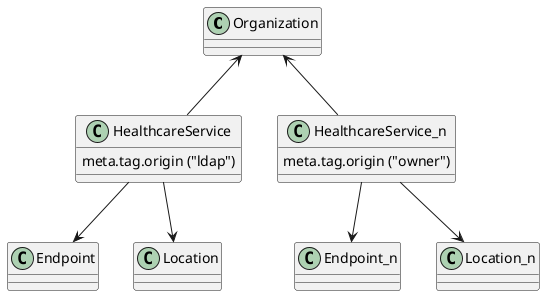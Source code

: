 @startuml
 
class Organization {

}
 
class HealthcareService {
  {field} meta.tag.origin ("ldap")
}

class HealthcareService_n {
  {field} meta.tag.origin ("owner")
}
 
class Endpoint {
}
 
class Location {
}
 
Organization <-- HealthcareService
HealthcareService --> Endpoint
HealthcareService --> Location
 
Organization <-- HealthcareService_n
HealthcareService_n --> Endpoint_n
HealthcareService_n --> Location_n
 
@enduml
